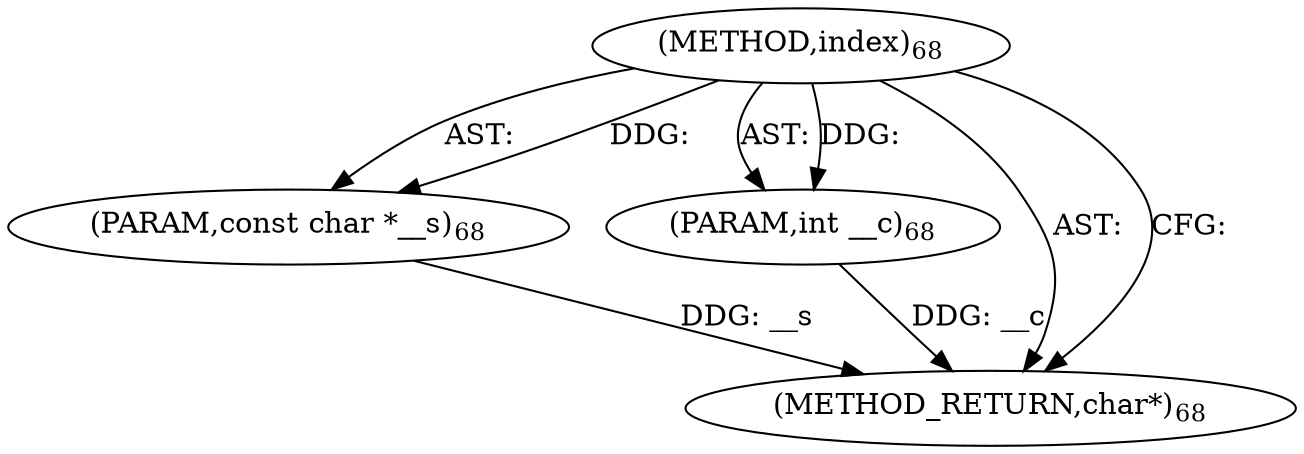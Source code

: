 digraph "index" {  
"98942" [label = <(METHOD,index)<SUB>68</SUB>> ]
"98943" [label = <(PARAM,const char *__s)<SUB>68</SUB>> ]
"98944" [label = <(PARAM,int __c)<SUB>68</SUB>> ]
"98945" [label = <(METHOD_RETURN,char*)<SUB>68</SUB>> ]
  "98942" -> "98943"  [ label = "AST: "] 
  "98942" -> "98944"  [ label = "AST: "] 
  "98942" -> "98945"  [ label = "AST: "] 
  "98942" -> "98945"  [ label = "CFG: "] 
  "98943" -> "98945"  [ label = "DDG: __s"] 
  "98944" -> "98945"  [ label = "DDG: __c"] 
  "98942" -> "98943"  [ label = "DDG: "] 
  "98942" -> "98944"  [ label = "DDG: "] 
}

